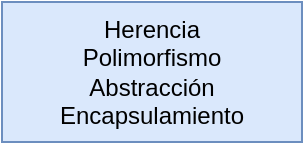 <mxfile version="21.7.5" type="github">
  <diagram name="Página-1" id="xsVQie44XIYPBY81dkFi">
    <mxGraphModel dx="489" dy="271" grid="1" gridSize="10" guides="1" tooltips="1" connect="1" arrows="1" fold="1" page="1" pageScale="1" pageWidth="827" pageHeight="1169" math="0" shadow="0">
      <root>
        <mxCell id="0" />
        <mxCell id="1" parent="0" />
        <mxCell id="RP8ZW9oiCmfPVSoXK8gA-1" value="Herencia&lt;br&gt;Polimorfismo&lt;br&gt;Abstracción&lt;br&gt;Encapsulamiento" style="rounded=0;whiteSpace=wrap;html=1;fillColor=#dae8fc;strokeColor=#6c8ebf;" vertex="1" parent="1">
          <mxGeometry x="100" y="60" width="150" height="70" as="geometry" />
        </mxCell>
      </root>
    </mxGraphModel>
  </diagram>
</mxfile>
